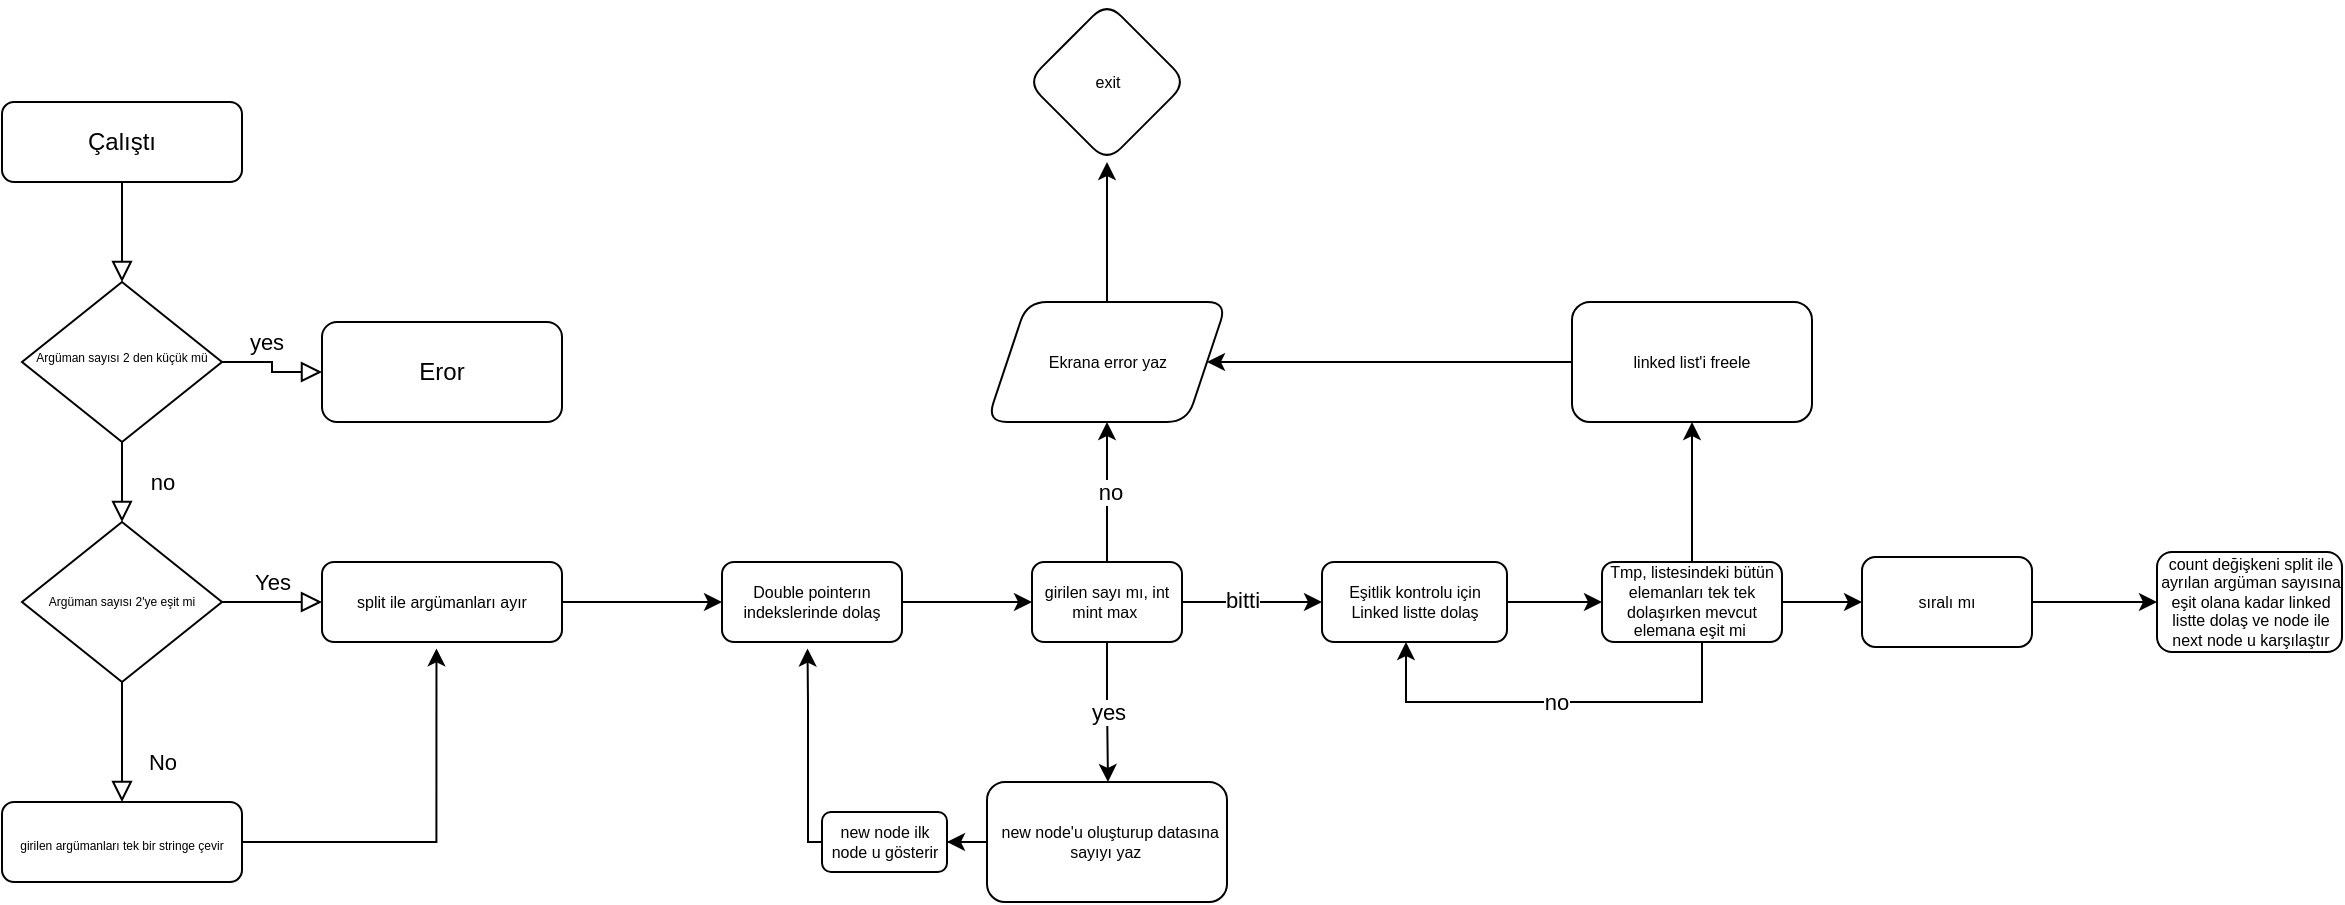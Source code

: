 <mxfile version="26.0.15">
  <diagram id="C5RBs43oDa-KdzZeNtuy" name="Page-1">
    <mxGraphModel dx="1103" dy="584" grid="1" gridSize="10" guides="1" tooltips="1" connect="1" arrows="1" fold="1" page="1" pageScale="1" pageWidth="1169" pageHeight="827" math="0" shadow="0">
      <root>
        <mxCell id="WIyWlLk6GJQsqaUBKTNV-0" />
        <mxCell id="WIyWlLk6GJQsqaUBKTNV-1" parent="WIyWlLk6GJQsqaUBKTNV-0" />
        <mxCell id="WIyWlLk6GJQsqaUBKTNV-2" value="" style="rounded=0;html=1;jettySize=auto;orthogonalLoop=1;fontSize=11;endArrow=block;endFill=0;endSize=8;strokeWidth=1;shadow=0;labelBackgroundColor=none;edgeStyle=orthogonalEdgeStyle;" parent="WIyWlLk6GJQsqaUBKTNV-1" source="WIyWlLk6GJQsqaUBKTNV-3" target="WIyWlLk6GJQsqaUBKTNV-6" edge="1">
          <mxGeometry relative="1" as="geometry" />
        </mxCell>
        <mxCell id="WIyWlLk6GJQsqaUBKTNV-3" value="Çalıştı" style="rounded=1;whiteSpace=wrap;html=1;fontSize=12;glass=0;strokeWidth=1;shadow=0;" parent="WIyWlLk6GJQsqaUBKTNV-1" vertex="1">
          <mxGeometry x="20" y="70" width="120" height="40" as="geometry" />
        </mxCell>
        <mxCell id="WIyWlLk6GJQsqaUBKTNV-4" value="no" style="rounded=0;html=1;jettySize=auto;orthogonalLoop=1;fontSize=11;endArrow=block;endFill=0;endSize=8;strokeWidth=1;shadow=0;labelBackgroundColor=none;edgeStyle=orthogonalEdgeStyle;" parent="WIyWlLk6GJQsqaUBKTNV-1" source="WIyWlLk6GJQsqaUBKTNV-6" target="WIyWlLk6GJQsqaUBKTNV-10" edge="1">
          <mxGeometry y="20" relative="1" as="geometry">
            <mxPoint as="offset" />
          </mxGeometry>
        </mxCell>
        <mxCell id="WIyWlLk6GJQsqaUBKTNV-5" value="yes" style="edgeStyle=orthogonalEdgeStyle;rounded=0;html=1;jettySize=auto;orthogonalLoop=1;fontSize=11;endArrow=block;endFill=0;endSize=8;strokeWidth=1;shadow=0;labelBackgroundColor=none;" parent="WIyWlLk6GJQsqaUBKTNV-1" source="WIyWlLk6GJQsqaUBKTNV-6" target="WIyWlLk6GJQsqaUBKTNV-7" edge="1">
          <mxGeometry x="-0.2" y="10" relative="1" as="geometry">
            <mxPoint as="offset" />
          </mxGeometry>
        </mxCell>
        <mxCell id="WIyWlLk6GJQsqaUBKTNV-6" value="Argüman sayısı 2 den küçük mü" style="rhombus;whiteSpace=wrap;html=1;shadow=0;fontFamily=Helvetica;fontSize=6;align=center;strokeWidth=1;spacing=6;spacingTop=-4;" parent="WIyWlLk6GJQsqaUBKTNV-1" vertex="1">
          <mxGeometry x="30" y="160" width="100" height="80" as="geometry" />
        </mxCell>
        <mxCell id="WIyWlLk6GJQsqaUBKTNV-7" value="Eror" style="rounded=1;whiteSpace=wrap;html=1;fontSize=12;glass=0;strokeWidth=1;shadow=0;" parent="WIyWlLk6GJQsqaUBKTNV-1" vertex="1">
          <mxGeometry x="180" y="180" width="120" height="50" as="geometry" />
        </mxCell>
        <mxCell id="WIyWlLk6GJQsqaUBKTNV-8" value="No" style="rounded=0;html=1;jettySize=auto;orthogonalLoop=1;fontSize=11;endArrow=block;endFill=0;endSize=8;strokeWidth=1;shadow=0;labelBackgroundColor=none;edgeStyle=orthogonalEdgeStyle;" parent="WIyWlLk6GJQsqaUBKTNV-1" source="WIyWlLk6GJQsqaUBKTNV-10" target="WIyWlLk6GJQsqaUBKTNV-11" edge="1">
          <mxGeometry x="0.333" y="20" relative="1" as="geometry">
            <mxPoint as="offset" />
          </mxGeometry>
        </mxCell>
        <mxCell id="WIyWlLk6GJQsqaUBKTNV-9" value="Yes" style="edgeStyle=orthogonalEdgeStyle;rounded=0;html=1;jettySize=auto;orthogonalLoop=1;fontSize=11;endArrow=block;endFill=0;endSize=8;strokeWidth=1;shadow=0;labelBackgroundColor=none;" parent="WIyWlLk6GJQsqaUBKTNV-1" source="WIyWlLk6GJQsqaUBKTNV-10" target="WIyWlLk6GJQsqaUBKTNV-12" edge="1">
          <mxGeometry y="10" relative="1" as="geometry">
            <mxPoint as="offset" />
          </mxGeometry>
        </mxCell>
        <mxCell id="WIyWlLk6GJQsqaUBKTNV-10" value="&lt;span style=&quot;color: rgb(0, 0, 0); font-family: Helvetica; font-size: 6px; font-style: normal; font-variant-ligatures: normal; font-variant-caps: normal; font-weight: 400; letter-spacing: normal; orphans: 2; text-align: center; text-indent: 0px; text-transform: none; widows: 2; word-spacing: 0px; -webkit-text-stroke-width: 0px; white-space: normal; background-color: rgb(251, 251, 251); text-decoration-thickness: initial; text-decoration-style: initial; text-decoration-color: initial; float: none; display: inline !important;&quot;&gt;Argüman sayısı 2&#39;ye eşit mi&lt;/span&gt;" style="rhombus;whiteSpace=wrap;html=1;shadow=0;fontFamily=Helvetica;fontSize=12;align=center;strokeWidth=1;spacing=6;spacingTop=-4;" parent="WIyWlLk6GJQsqaUBKTNV-1" vertex="1">
          <mxGeometry x="30" y="280" width="100" height="80" as="geometry" />
        </mxCell>
        <mxCell id="WIyWlLk6GJQsqaUBKTNV-11" value="&lt;font style=&quot;font-size: 6px;&quot;&gt;girilen argümanları tek bir stringe çevir&lt;/font&gt;" style="rounded=1;whiteSpace=wrap;html=1;fontSize=12;glass=0;strokeWidth=1;shadow=0;" parent="WIyWlLk6GJQsqaUBKTNV-1" vertex="1">
          <mxGeometry x="20" y="420" width="120" height="40" as="geometry" />
        </mxCell>
        <mxCell id="i3paU_Us-MfHiYPbaGBy-17" value="" style="edgeStyle=orthogonalEdgeStyle;rounded=0;orthogonalLoop=1;jettySize=auto;html=1;" edge="1" parent="WIyWlLk6GJQsqaUBKTNV-1" source="WIyWlLk6GJQsqaUBKTNV-12" target="i3paU_Us-MfHiYPbaGBy-16">
          <mxGeometry relative="1" as="geometry" />
        </mxCell>
        <mxCell id="WIyWlLk6GJQsqaUBKTNV-12" value="split ile argümanları ayır" style="rounded=1;whiteSpace=wrap;html=1;fontSize=8;glass=0;strokeWidth=1;shadow=0;" parent="WIyWlLk6GJQsqaUBKTNV-1" vertex="1">
          <mxGeometry x="180" y="300" width="120" height="40" as="geometry" />
        </mxCell>
        <mxCell id="i3paU_Us-MfHiYPbaGBy-5" style="edgeStyle=orthogonalEdgeStyle;rounded=0;orthogonalLoop=1;jettySize=auto;html=1;entryX=0.477;entryY=1.08;entryDx=0;entryDy=0;entryPerimeter=0;" edge="1" parent="WIyWlLk6GJQsqaUBKTNV-1" source="WIyWlLk6GJQsqaUBKTNV-11" target="WIyWlLk6GJQsqaUBKTNV-12">
          <mxGeometry relative="1" as="geometry" />
        </mxCell>
        <mxCell id="i3paU_Us-MfHiYPbaGBy-19" value="" style="edgeStyle=orthogonalEdgeStyle;rounded=0;orthogonalLoop=1;jettySize=auto;html=1;" edge="1" parent="WIyWlLk6GJQsqaUBKTNV-1" source="i3paU_Us-MfHiYPbaGBy-16" target="i3paU_Us-MfHiYPbaGBy-18">
          <mxGeometry relative="1" as="geometry" />
        </mxCell>
        <mxCell id="i3paU_Us-MfHiYPbaGBy-16" value="Double pointerın indekslerinde dolaş" style="whiteSpace=wrap;html=1;fontSize=8;rounded=1;glass=0;strokeWidth=1;shadow=0;" vertex="1" parent="WIyWlLk6GJQsqaUBKTNV-1">
          <mxGeometry x="380" y="300" width="90" height="40" as="geometry" />
        </mxCell>
        <mxCell id="i3paU_Us-MfHiYPbaGBy-21" value="" style="edgeStyle=orthogonalEdgeStyle;rounded=0;orthogonalLoop=1;jettySize=auto;html=1;" edge="1" parent="WIyWlLk6GJQsqaUBKTNV-1" source="i3paU_Us-MfHiYPbaGBy-18" target="i3paU_Us-MfHiYPbaGBy-20">
          <mxGeometry relative="1" as="geometry" />
        </mxCell>
        <mxCell id="i3paU_Us-MfHiYPbaGBy-22" value="no" style="edgeLabel;html=1;align=center;verticalAlign=middle;resizable=0;points=[];" vertex="1" connectable="0" parent="i3paU_Us-MfHiYPbaGBy-21">
          <mxGeometry x="0.017" y="-1" relative="1" as="geometry">
            <mxPoint as="offset" />
          </mxGeometry>
        </mxCell>
        <mxCell id="i3paU_Us-MfHiYPbaGBy-28" value="yes" style="edgeStyle=orthogonalEdgeStyle;rounded=0;orthogonalLoop=1;jettySize=auto;html=1;" edge="1" parent="WIyWlLk6GJQsqaUBKTNV-1" source="i3paU_Us-MfHiYPbaGBy-18" target="i3paU_Us-MfHiYPbaGBy-27">
          <mxGeometry relative="1" as="geometry">
            <Array as="points">
              <mxPoint x="573" y="370" />
              <mxPoint x="573" y="370" />
            </Array>
          </mxGeometry>
        </mxCell>
        <mxCell id="i3paU_Us-MfHiYPbaGBy-34" value="" style="edgeStyle=orthogonalEdgeStyle;rounded=0;orthogonalLoop=1;jettySize=auto;html=1;" edge="1" parent="WIyWlLk6GJQsqaUBKTNV-1" source="i3paU_Us-MfHiYPbaGBy-18" target="i3paU_Us-MfHiYPbaGBy-33">
          <mxGeometry relative="1" as="geometry" />
        </mxCell>
        <mxCell id="i3paU_Us-MfHiYPbaGBy-37" value="bitti" style="edgeLabel;html=1;align=center;verticalAlign=middle;resizable=0;points=[];" vertex="1" connectable="0" parent="i3paU_Us-MfHiYPbaGBy-34">
          <mxGeometry x="-0.143" y="1" relative="1" as="geometry">
            <mxPoint as="offset" />
          </mxGeometry>
        </mxCell>
        <mxCell id="i3paU_Us-MfHiYPbaGBy-18" value="girilen sayı mı, int mint max&amp;nbsp;" style="whiteSpace=wrap;html=1;fontSize=8;rounded=1;glass=0;strokeWidth=1;shadow=0;" vertex="1" parent="WIyWlLk6GJQsqaUBKTNV-1">
          <mxGeometry x="535" y="300" width="75" height="40" as="geometry" />
        </mxCell>
        <mxCell id="i3paU_Us-MfHiYPbaGBy-24" value="" style="edgeStyle=orthogonalEdgeStyle;rounded=0;orthogonalLoop=1;jettySize=auto;html=1;" edge="1" parent="WIyWlLk6GJQsqaUBKTNV-1" source="i3paU_Us-MfHiYPbaGBy-20" target="i3paU_Us-MfHiYPbaGBy-23">
          <mxGeometry relative="1" as="geometry" />
        </mxCell>
        <mxCell id="i3paU_Us-MfHiYPbaGBy-20" value="Ekrana error yaz" style="shape=parallelogram;perimeter=parallelogramPerimeter;whiteSpace=wrap;html=1;fixedSize=1;fontSize=8;rounded=1;glass=0;strokeWidth=1;shadow=0;" vertex="1" parent="WIyWlLk6GJQsqaUBKTNV-1">
          <mxGeometry x="512.5" y="170" width="120" height="60" as="geometry" />
        </mxCell>
        <mxCell id="i3paU_Us-MfHiYPbaGBy-23" value="exit" style="rhombus;whiteSpace=wrap;html=1;fontSize=8;rounded=1;glass=0;strokeWidth=1;shadow=0;" vertex="1" parent="WIyWlLk6GJQsqaUBKTNV-1">
          <mxGeometry x="532.5" y="20" width="80" height="80" as="geometry" />
        </mxCell>
        <mxCell id="i3paU_Us-MfHiYPbaGBy-31" value="" style="edgeStyle=orthogonalEdgeStyle;rounded=0;orthogonalLoop=1;jettySize=auto;html=1;" edge="1" parent="WIyWlLk6GJQsqaUBKTNV-1" source="i3paU_Us-MfHiYPbaGBy-27" target="i3paU_Us-MfHiYPbaGBy-30">
          <mxGeometry relative="1" as="geometry" />
        </mxCell>
        <mxCell id="i3paU_Us-MfHiYPbaGBy-27" value="&amp;nbsp;new node&#39;u oluşturup datasına sayıyı yaz&amp;nbsp;" style="whiteSpace=wrap;html=1;fontSize=8;rounded=1;glass=0;strokeWidth=1;shadow=0;" vertex="1" parent="WIyWlLk6GJQsqaUBKTNV-1">
          <mxGeometry x="512.5" y="410" width="120" height="60" as="geometry" />
        </mxCell>
        <mxCell id="i3paU_Us-MfHiYPbaGBy-30" value="new node ilk node u gösterir" style="whiteSpace=wrap;html=1;fontSize=8;rounded=1;glass=0;strokeWidth=1;shadow=0;" vertex="1" parent="WIyWlLk6GJQsqaUBKTNV-1">
          <mxGeometry x="430" y="425" width="62.5" height="30" as="geometry" />
        </mxCell>
        <mxCell id="i3paU_Us-MfHiYPbaGBy-32" style="edgeStyle=orthogonalEdgeStyle;rounded=0;orthogonalLoop=1;jettySize=auto;html=1;entryX=0.475;entryY=1.082;entryDx=0;entryDy=0;entryPerimeter=0;" edge="1" parent="WIyWlLk6GJQsqaUBKTNV-1" source="i3paU_Us-MfHiYPbaGBy-30" target="i3paU_Us-MfHiYPbaGBy-16">
          <mxGeometry relative="1" as="geometry">
            <Array as="points">
              <mxPoint x="423" y="440" />
              <mxPoint x="423" y="370" />
            </Array>
          </mxGeometry>
        </mxCell>
        <mxCell id="i3paU_Us-MfHiYPbaGBy-36" value="" style="edgeStyle=orthogonalEdgeStyle;rounded=0;orthogonalLoop=1;jettySize=auto;html=1;" edge="1" parent="WIyWlLk6GJQsqaUBKTNV-1" source="i3paU_Us-MfHiYPbaGBy-33" target="i3paU_Us-MfHiYPbaGBy-35">
          <mxGeometry relative="1" as="geometry" />
        </mxCell>
        <mxCell id="i3paU_Us-MfHiYPbaGBy-33" value="Eşitlik kontrolu için Linked listte dolaş" style="whiteSpace=wrap;html=1;fontSize=8;rounded=1;glass=0;strokeWidth=1;shadow=0;" vertex="1" parent="WIyWlLk6GJQsqaUBKTNV-1">
          <mxGeometry x="680" y="300" width="92.5" height="40" as="geometry" />
        </mxCell>
        <mxCell id="i3paU_Us-MfHiYPbaGBy-47" value="" style="edgeStyle=orthogonalEdgeStyle;rounded=0;orthogonalLoop=1;jettySize=auto;html=1;" edge="1" parent="WIyWlLk6GJQsqaUBKTNV-1" source="i3paU_Us-MfHiYPbaGBy-35" target="i3paU_Us-MfHiYPbaGBy-46">
          <mxGeometry relative="1" as="geometry" />
        </mxCell>
        <mxCell id="i3paU_Us-MfHiYPbaGBy-50" value="" style="edgeStyle=orthogonalEdgeStyle;rounded=0;orthogonalLoop=1;jettySize=auto;html=1;" edge="1" parent="WIyWlLk6GJQsqaUBKTNV-1" source="i3paU_Us-MfHiYPbaGBy-35" target="i3paU_Us-MfHiYPbaGBy-49">
          <mxGeometry relative="1" as="geometry" />
        </mxCell>
        <mxCell id="i3paU_Us-MfHiYPbaGBy-35" value="Tmp, listesindeki bütün elemanları tek tek dolaşırken mevcut elemana eşit mi&amp;nbsp;" style="whiteSpace=wrap;html=1;fontSize=8;rounded=1;glass=0;strokeWidth=1;shadow=0;" vertex="1" parent="WIyWlLk6GJQsqaUBKTNV-1">
          <mxGeometry x="820" y="300" width="90" height="40" as="geometry" />
        </mxCell>
        <mxCell id="i3paU_Us-MfHiYPbaGBy-43" style="edgeStyle=orthogonalEdgeStyle;rounded=0;orthogonalLoop=1;jettySize=auto;html=1;entryX=0.454;entryY=1;entryDx=0;entryDy=0;entryPerimeter=0;" edge="1" parent="WIyWlLk6GJQsqaUBKTNV-1" source="i3paU_Us-MfHiYPbaGBy-35" target="i3paU_Us-MfHiYPbaGBy-33">
          <mxGeometry relative="1" as="geometry">
            <Array as="points">
              <mxPoint x="870" y="370" />
              <mxPoint x="722" y="370" />
            </Array>
          </mxGeometry>
        </mxCell>
        <mxCell id="i3paU_Us-MfHiYPbaGBy-44" value="no" style="edgeLabel;html=1;align=center;verticalAlign=middle;resizable=0;points=[];" vertex="1" connectable="0" parent="i3paU_Us-MfHiYPbaGBy-43">
          <mxGeometry x="-0.007" relative="1" as="geometry">
            <mxPoint as="offset" />
          </mxGeometry>
        </mxCell>
        <mxCell id="i3paU_Us-MfHiYPbaGBy-48" style="edgeStyle=orthogonalEdgeStyle;rounded=0;orthogonalLoop=1;jettySize=auto;html=1;" edge="1" parent="WIyWlLk6GJQsqaUBKTNV-1" source="i3paU_Us-MfHiYPbaGBy-46" target="i3paU_Us-MfHiYPbaGBy-20">
          <mxGeometry relative="1" as="geometry" />
        </mxCell>
        <mxCell id="i3paU_Us-MfHiYPbaGBy-46" value="linked list&#39;i freele" style="whiteSpace=wrap;html=1;fontSize=8;rounded=1;glass=0;strokeWidth=1;shadow=0;" vertex="1" parent="WIyWlLk6GJQsqaUBKTNV-1">
          <mxGeometry x="805" y="170" width="120" height="60" as="geometry" />
        </mxCell>
        <mxCell id="i3paU_Us-MfHiYPbaGBy-52" value="" style="edgeStyle=orthogonalEdgeStyle;rounded=0;orthogonalLoop=1;jettySize=auto;html=1;" edge="1" parent="WIyWlLk6GJQsqaUBKTNV-1" source="i3paU_Us-MfHiYPbaGBy-49" target="i3paU_Us-MfHiYPbaGBy-51">
          <mxGeometry relative="1" as="geometry" />
        </mxCell>
        <mxCell id="i3paU_Us-MfHiYPbaGBy-49" value="sıralı mı" style="whiteSpace=wrap;html=1;fontSize=8;rounded=1;glass=0;strokeWidth=1;shadow=0;" vertex="1" parent="WIyWlLk6GJQsqaUBKTNV-1">
          <mxGeometry x="950" y="297.5" width="85" height="45" as="geometry" />
        </mxCell>
        <mxCell id="i3paU_Us-MfHiYPbaGBy-51" value="count değişkeni split ile ayrılan argüman sayısına eşit olana kadar linked listte dolaş ve node ile next node u karşılaştır" style="whiteSpace=wrap;html=1;fontSize=8;rounded=1;glass=0;strokeWidth=1;shadow=0;" vertex="1" parent="WIyWlLk6GJQsqaUBKTNV-1">
          <mxGeometry x="1097.5" y="295" width="92.5" height="50" as="geometry" />
        </mxCell>
      </root>
    </mxGraphModel>
  </diagram>
</mxfile>

